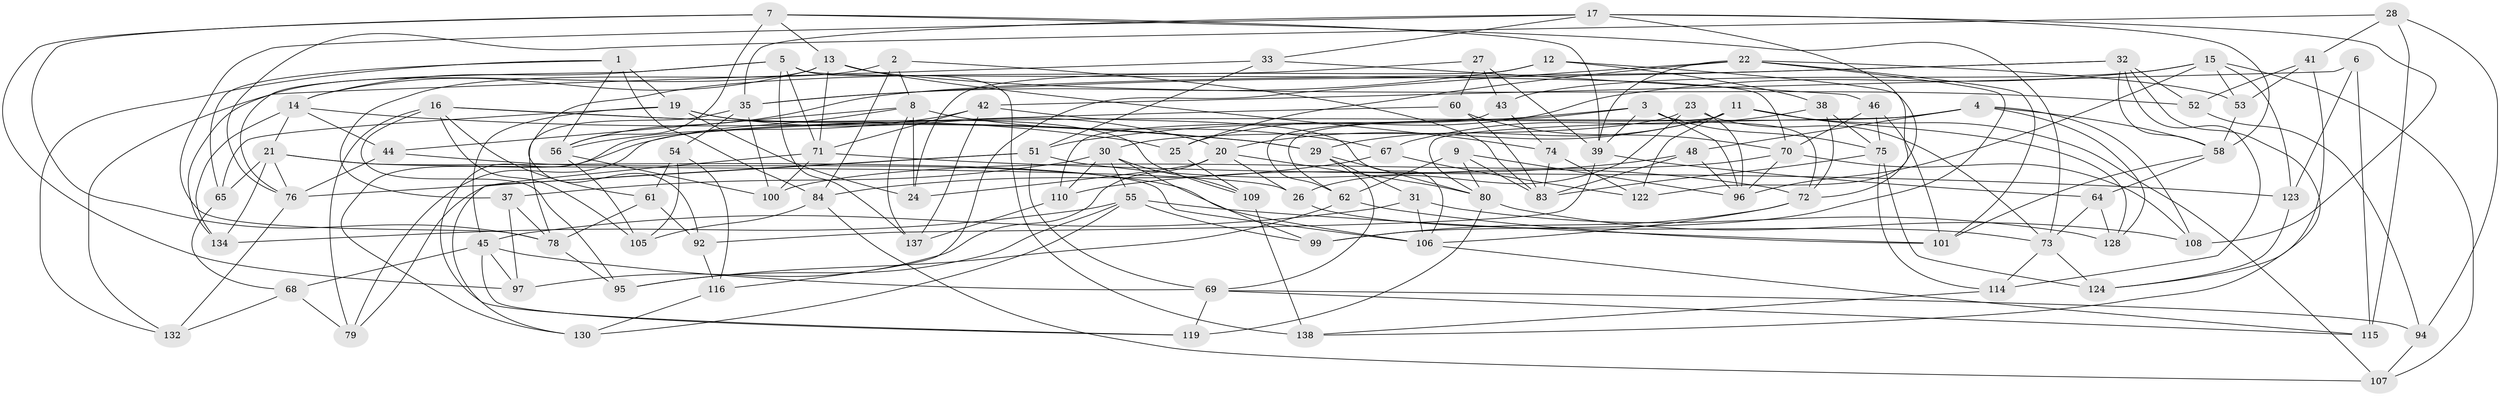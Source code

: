// original degree distribution, {4: 1.0}
// Generated by graph-tools (version 1.1) at 2025/11/02/27/25 16:11:48]
// undirected, 96 vertices, 231 edges
graph export_dot {
graph [start="1"]
  node [color=gray90,style=filled];
  1 [super="+112"];
  2;
  3 [super="+131"];
  4 [super="+10"];
  5 [super="+50"];
  6;
  7 [super="+18"];
  8 [super="+127"];
  9;
  11 [super="+36"];
  12;
  13 [super="+103"];
  14 [super="+49"];
  15 [super="+113"];
  16 [super="+133"];
  17 [super="+86"];
  19 [super="+102"];
  20 [super="+118"];
  21 [super="+57"];
  22 [super="+66"];
  23;
  24;
  25;
  26;
  27;
  28;
  29 [super="+34"];
  30 [super="+63"];
  31;
  32 [super="+91"];
  33;
  35 [super="+87"];
  37;
  38;
  39 [super="+40"];
  41;
  42 [super="+59"];
  43;
  44;
  45 [super="+47"];
  46;
  48;
  51 [super="+77"];
  52;
  53;
  54;
  55 [super="+90"];
  56 [super="+121"];
  58 [super="+88"];
  60;
  61;
  62 [super="+85"];
  64;
  65;
  67;
  68;
  69 [super="+93"];
  70 [super="+111"];
  71 [super="+89"];
  72 [super="+81"];
  73 [super="+125"];
  74;
  75 [super="+117"];
  76 [super="+104"];
  78 [super="+120"];
  79;
  80 [super="+82"];
  83 [super="+136"];
  84 [super="+135"];
  92;
  94;
  95;
  96 [super="+98"];
  97;
  99;
  100;
  101 [super="+129"];
  105;
  106 [super="+126"];
  107;
  108;
  109;
  110;
  114;
  115;
  116;
  119;
  122;
  123;
  124;
  128;
  130;
  132;
  134;
  137;
  138;
  1 -- 65;
  1 -- 84 [weight=2];
  1 -- 56;
  1 -- 19;
  1 -- 132;
  2 -- 84;
  2 -- 37;
  2 -- 83;
  2 -- 8;
  3 -- 75;
  3 -- 72;
  3 -- 96;
  3 -- 51;
  3 -- 62;
  3 -- 39;
  4 -- 128;
  4 -- 48;
  4 -- 80;
  4 -- 108;
  4 -- 79;
  4 -- 58;
  5 -- 14;
  5 -- 138;
  5 -- 70;
  5 -- 137;
  5 -- 76;
  5 -- 71;
  6 -- 123;
  6 -- 42 [weight=2];
  6 -- 115;
  7 -- 78;
  7 -- 39;
  7 -- 56;
  7 -- 73;
  7 -- 13;
  7 -- 97;
  8 -- 137;
  8 -- 24;
  8 -- 119;
  8 -- 67;
  8 -- 44;
  9 -- 96;
  9 -- 62;
  9 -- 80;
  9 -- 83;
  11 -- 20;
  11 -- 107;
  11 -- 62;
  11 -- 128;
  11 -- 122;
  11 -- 29;
  12 -- 72;
  12 -- 24;
  12 -- 38;
  12 -- 35;
  13 -- 52;
  13 -- 74;
  13 -- 134;
  13 -- 14;
  13 -- 71;
  14 -- 44;
  14 -- 134;
  14 -- 29;
  14 -- 21;
  15 -- 107;
  15 -- 53;
  15 -- 43;
  15 -- 96;
  15 -- 25;
  15 -- 123;
  16 -- 105;
  16 -- 95;
  16 -- 79;
  16 -- 25;
  16 -- 61;
  16 -- 29;
  17 -- 33;
  17 -- 108;
  17 -- 122;
  17 -- 35;
  17 -- 78;
  17 -- 58;
  19 -- 24;
  19 -- 65;
  19 -- 109;
  19 -- 45;
  19 -- 20;
  20 -- 24;
  20 -- 26;
  20 -- 80;
  20 -- 97;
  21 -- 134;
  21 -- 26;
  21 -- 106;
  21 -- 65;
  21 -- 76;
  22 -- 25;
  22 -- 116;
  22 -- 53;
  22 -- 99;
  22 -- 101;
  22 -- 39;
  23 -- 73;
  23 -- 26;
  23 -- 30;
  23 -- 96;
  25 -- 109;
  26 -- 73;
  27 -- 92;
  27 -- 60;
  27 -- 39;
  27 -- 43;
  28 -- 94;
  28 -- 115;
  28 -- 41;
  28 -- 76;
  29 -- 69;
  29 -- 31;
  29 -- 80;
  30 -- 99;
  30 -- 55;
  30 -- 109;
  30 -- 110;
  30 -- 37;
  31 -- 128;
  31 -- 106;
  31 -- 45;
  32 -- 35;
  32 -- 52;
  32 -- 114;
  32 -- 58;
  32 -- 138;
  32 -- 56;
  33 -- 51;
  33 -- 132;
  33 -- 46;
  35 -- 54;
  35 -- 100;
  35 -- 78;
  37 -- 78;
  37 -- 97;
  38 -- 67;
  38 -- 75;
  38 -- 72;
  39 -- 64;
  39 -- 92;
  41 -- 52;
  41 -- 53;
  41 -- 124;
  42 -- 137;
  42 -- 71;
  42 -- 56;
  42 -- 106;
  43 -- 74;
  43 -- 110;
  44 -- 106;
  44 -- 76;
  45 -- 119;
  45 -- 97;
  45 -- 68;
  45 -- 69;
  46 -- 101;
  46 -- 75;
  46 -- 70;
  48 -- 110;
  48 -- 83;
  48 -- 96;
  51 -- 79;
  51 -- 72;
  51 -- 76;
  51 -- 69;
  52 -- 94;
  53 -- 58;
  54 -- 61;
  54 -- 116;
  54 -- 105;
  55 -- 95;
  55 -- 134;
  55 -- 130;
  55 -- 99;
  55 -- 101;
  56 -- 105;
  56 -- 100;
  58 -- 64;
  58 -- 101;
  60 -- 130;
  60 -- 70;
  60 -- 83;
  61 -- 92;
  61 -- 78;
  62 -- 101 [weight=2];
  62 -- 95;
  64 -- 128;
  64 -- 73;
  65 -- 68;
  67 -- 122;
  67 -- 84;
  68 -- 79;
  68 -- 132;
  69 -- 119;
  69 -- 94;
  69 -- 115;
  70 -- 100;
  70 -- 108;
  70 -- 96;
  71 -- 123;
  71 -- 100;
  71 -- 130;
  72 -- 99;
  72 -- 106;
  73 -- 114;
  73 -- 124;
  74 -- 122;
  74 -- 83;
  75 -- 124;
  75 -- 114;
  75 -- 83;
  76 -- 132;
  78 -- 95;
  80 -- 108;
  80 -- 119;
  84 -- 105;
  84 -- 107;
  92 -- 116;
  94 -- 107;
  106 -- 115;
  109 -- 138;
  110 -- 137;
  114 -- 138;
  116 -- 130;
  123 -- 124;
}
